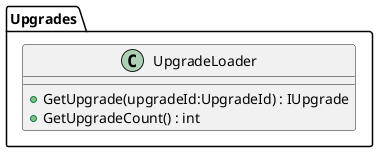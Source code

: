 @startuml
namespace Upgrades{
class UpgradeLoader {
    + GetUpgrade(upgradeId:UpgradeId) : IUpgrade
    + GetUpgradeCount() : int
}
}
@enduml
